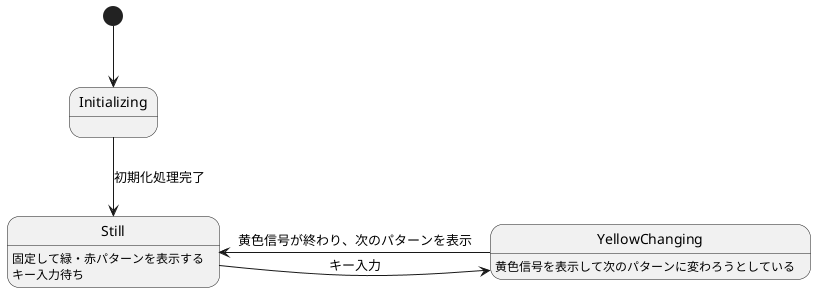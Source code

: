 @startuml

[*] --> Initializing

Initializing --> Still : 初期化処理完了

Still -> YellowChanging : キー入力
Still : 固定して緑・赤パターンを表示する
Still : キー入力待ち

YellowChanging -> Still : 黄色信号が終わり、次のパターンを表示
YellowChanging : 黄色信号を表示して次のパターンに変わろうとしている

@enduml
